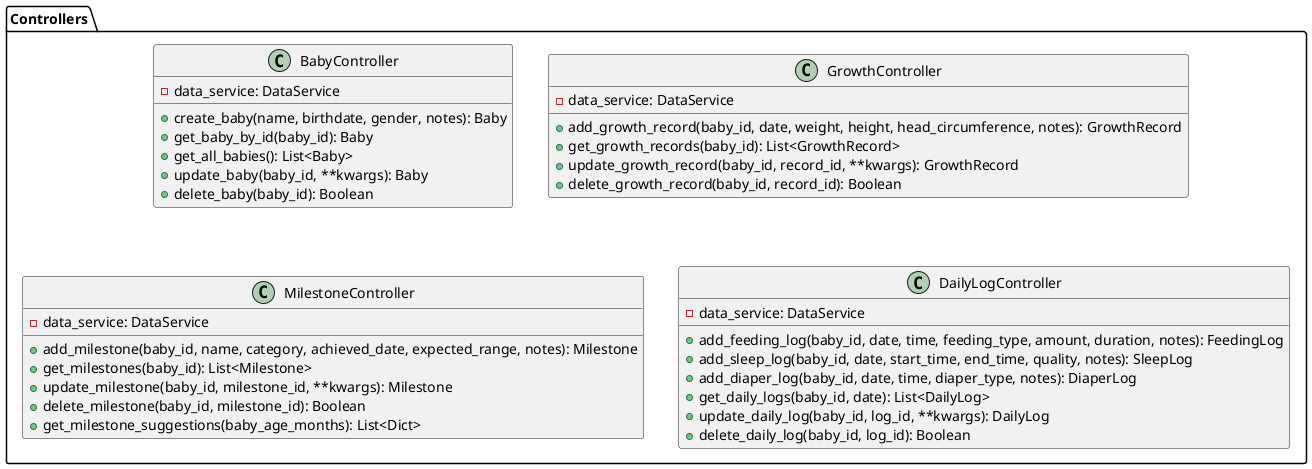 @startuml controller_classes
package "Controllers" {
    class BabyController {
        - data_service: DataService
        + create_baby(name, birthdate, gender, notes): Baby
        + get_baby_by_id(baby_id): Baby
        + get_all_babies(): List<Baby>
        + update_baby(baby_id, **kwargs): Baby
        + delete_baby(baby_id): Boolean
    }

    class GrowthController {
        - data_service: DataService
        + add_growth_record(baby_id, date, weight, height, head_circumference, notes): GrowthRecord
        + get_growth_records(baby_id): List<GrowthRecord>
        + update_growth_record(baby_id, record_id, **kwargs): GrowthRecord
        + delete_growth_record(baby_id, record_id): Boolean
    }

    class MilestoneController {
        - data_service: DataService
        + add_milestone(baby_id, name, category, achieved_date, expected_range, notes): Milestone
        + get_milestones(baby_id): List<Milestone>
        + update_milestone(baby_id, milestone_id, **kwargs): Milestone
        + delete_milestone(baby_id, milestone_id): Boolean
        + get_milestone_suggestions(baby_age_months): List<Dict>
    }

    class DailyLogController {
        - data_service: DataService
        + add_feeding_log(baby_id, date, time, feeding_type, amount, duration, notes): FeedingLog
        + add_sleep_log(baby_id, date, start_time, end_time, quality, notes): SleepLog
        + add_diaper_log(baby_id, date, time, diaper_type, notes): DiaperLog
        + get_daily_logs(baby_id, date): List<DailyLog>
        + update_daily_log(baby_id, log_id, **kwargs): DailyLog
        + delete_daily_log(baby_id, log_id): Boolean
    }
}
@enduml